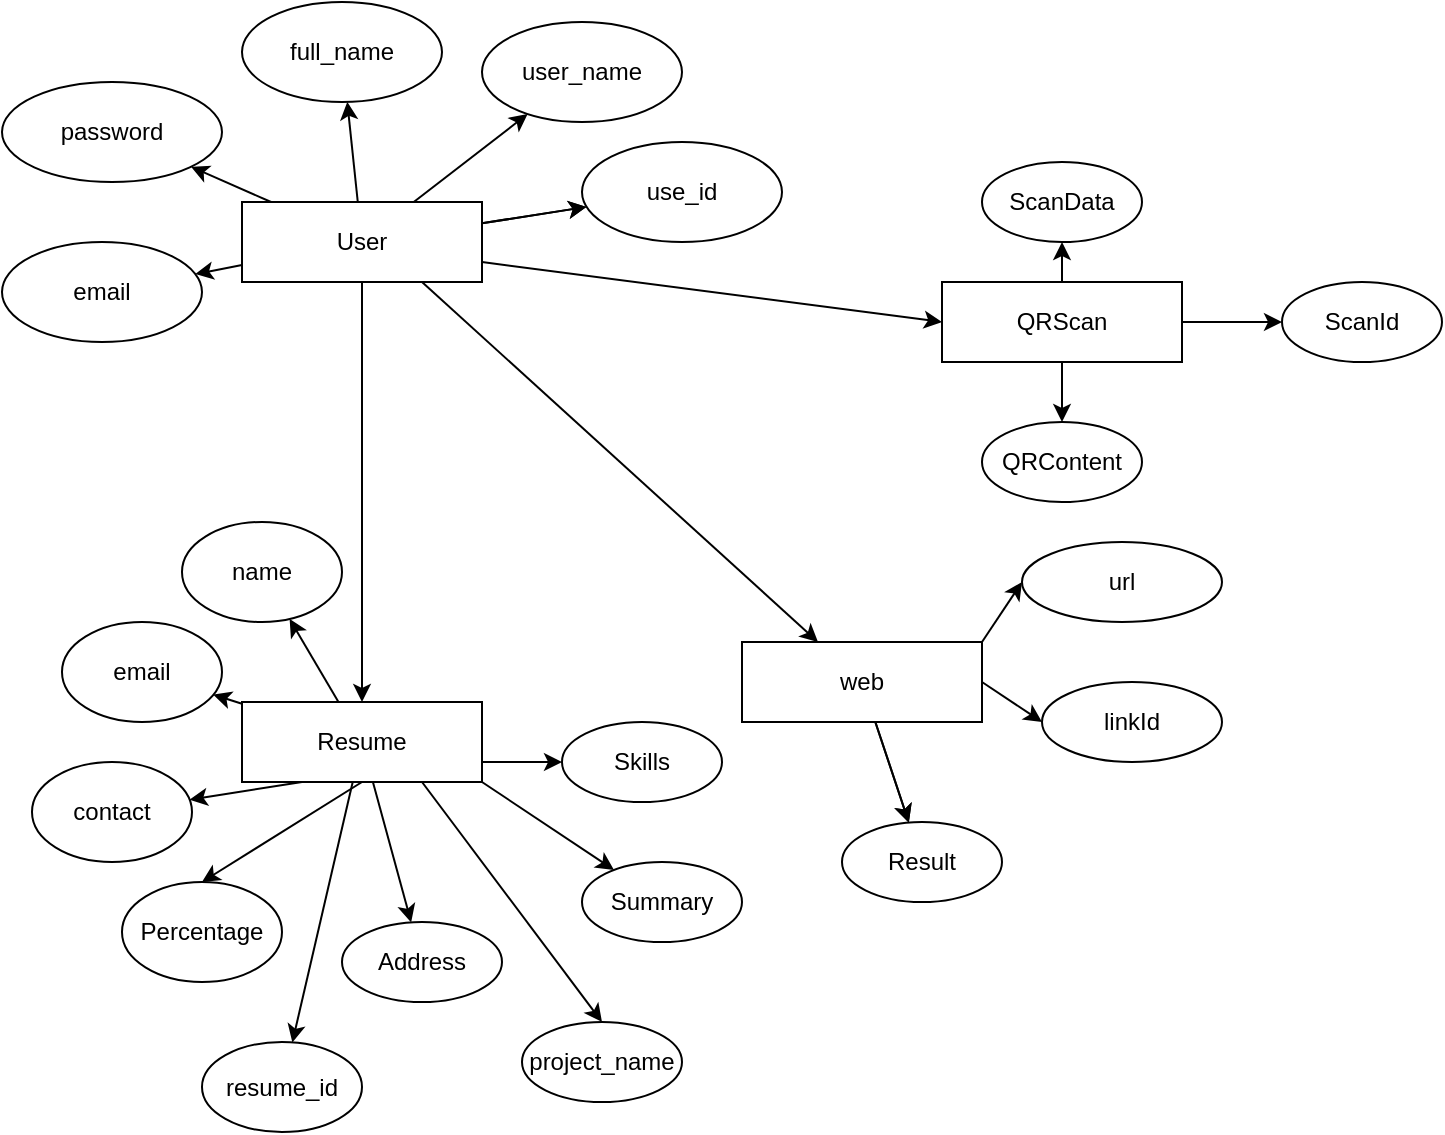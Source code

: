 <mxfile>
    <diagram id="E6tQsdJfWaENFGGeMd6E" name="Page-1">
        <mxGraphModel dx="1309" dy="947" grid="0" gridSize="10" guides="1" tooltips="1" connect="1" arrows="1" fold="1" page="1" pageScale="1" pageWidth="1654" pageHeight="2336" background="#ffffff" math="0" shadow="0">
            <root>
                <mxCell id="0"/>
                <mxCell id="1" parent="0"/>
                <mxCell id="4" value="" style="edgeStyle=none;html=1;strokeColor=#000000;fontColor=#000000;" parent="1" source="2" target="3" edge="1">
                    <mxGeometry relative="1" as="geometry"/>
                </mxCell>
                <mxCell id="6" value="" style="edgeStyle=none;html=1;strokeColor=#000000;fontColor=#000000;" parent="1" source="2" target="5" edge="1">
                    <mxGeometry relative="1" as="geometry"/>
                </mxCell>
                <mxCell id="8" value="" style="edgeStyle=none;html=1;strokeColor=#000000;fontColor=#000000;" parent="1" source="2" target="7" edge="1">
                    <mxGeometry relative="1" as="geometry"/>
                </mxCell>
                <mxCell id="10" value="" style="edgeStyle=none;html=1;strokeColor=#000000;fontColor=#000000;" parent="1" source="2" target="9" edge="1">
                    <mxGeometry relative="1" as="geometry"/>
                </mxCell>
                <mxCell id="12" value="" style="edgeStyle=none;html=1;strokeColor=#000000;fontColor=#000000;" parent="1" source="2" target="11" edge="1">
                    <mxGeometry relative="1" as="geometry"/>
                </mxCell>
                <mxCell id="14" value="" style="edgeStyle=none;html=1;entryX=0.5;entryY=0;entryDx=0;entryDy=0;strokeColor=#000000;fontColor=#000000;" parent="1" source="2" target="19" edge="1">
                    <mxGeometry relative="1" as="geometry">
                        <mxPoint x="190" y="220" as="targetPoint"/>
                    </mxGeometry>
                </mxCell>
                <mxCell id="92" style="edgeStyle=none;html=1;exitX=0.75;exitY=1;exitDx=0;exitDy=0;strokeColor=#000000;fontColor=#000000;" edge="1" parent="1" source="2" target="33">
                    <mxGeometry relative="1" as="geometry"/>
                </mxCell>
                <mxCell id="93" value="" style="edgeStyle=none;html=1;strokeColor=#000000;fontColor=#000000;" edge="1" parent="1" source="2" target="11">
                    <mxGeometry relative="1" as="geometry"/>
                </mxCell>
                <mxCell id="95" style="edgeStyle=none;html=1;exitX=1;exitY=0.75;exitDx=0;exitDy=0;entryX=0;entryY=0.5;entryDx=0;entryDy=0;strokeColor=#000000;fontColor=#000000;" edge="1" parent="1" source="2" target="94">
                    <mxGeometry relative="1" as="geometry"/>
                </mxCell>
                <mxCell id="2" value="User" style="rounded=0;whiteSpace=wrap;html=1;strokeColor=#000000;fontColor=#000000;fillColor=none;" parent="1" vertex="1">
                    <mxGeometry x="130" y="130" width="120" height="40" as="geometry"/>
                </mxCell>
                <mxCell id="3" value="full_name" style="ellipse;whiteSpace=wrap;html=1;rounded=0;strokeColor=#000000;fontColor=#000000;fillColor=none;" parent="1" vertex="1">
                    <mxGeometry x="130" y="30" width="100" height="50" as="geometry"/>
                </mxCell>
                <mxCell id="5" value="user_name" style="ellipse;whiteSpace=wrap;html=1;rounded=0;strokeColor=#000000;fontColor=#000000;fillColor=none;" parent="1" vertex="1">
                    <mxGeometry x="250" y="40" width="100" height="50" as="geometry"/>
                </mxCell>
                <mxCell id="7" value="email" style="ellipse;whiteSpace=wrap;html=1;rounded=0;strokeColor=#000000;fontColor=#000000;fillColor=none;" parent="1" vertex="1">
                    <mxGeometry x="10" y="150" width="100" height="50" as="geometry"/>
                </mxCell>
                <mxCell id="9" value="password" style="ellipse;whiteSpace=wrap;html=1;rounded=0;strokeColor=#000000;fontColor=#000000;fillColor=none;" parent="1" vertex="1">
                    <mxGeometry x="10" y="70" width="110" height="50" as="geometry"/>
                </mxCell>
                <mxCell id="11" value="use_id" style="ellipse;whiteSpace=wrap;html=1;rounded=0;strokeColor=#000000;fontColor=#000000;fillColor=none;" parent="1" vertex="1">
                    <mxGeometry x="300" y="100" width="100" height="50" as="geometry"/>
                </mxCell>
                <mxCell id="22" value="" style="edgeStyle=none;html=1;strokeColor=#000000;fontColor=#000000;" parent="1" source="19" target="21" edge="1">
                    <mxGeometry relative="1" as="geometry"/>
                </mxCell>
                <mxCell id="24" value="" style="edgeStyle=none;html=1;strokeColor=#000000;fontColor=#000000;" parent="1" source="19" target="23" edge="1">
                    <mxGeometry relative="1" as="geometry"/>
                </mxCell>
                <mxCell id="27" style="edgeStyle=none;html=1;exitX=0.25;exitY=1;exitDx=0;exitDy=0;strokeColor=#000000;fontColor=#000000;" parent="1" source="19" target="25" edge="1">
                    <mxGeometry relative="1" as="geometry"/>
                </mxCell>
                <mxCell id="28" style="edgeStyle=none;html=1;exitX=0.5;exitY=1;exitDx=0;exitDy=0;entryX=0.5;entryY=0;entryDx=0;entryDy=0;strokeColor=#000000;fontColor=#000000;" parent="1" source="19" target="26" edge="1">
                    <mxGeometry relative="1" as="geometry"/>
                </mxCell>
                <mxCell id="82" value="" style="edgeStyle=none;html=1;strokeColor=#000000;fontColor=#000000;" edge="1" parent="1" source="19" target="81">
                    <mxGeometry relative="1" as="geometry"/>
                </mxCell>
                <mxCell id="84" value="" style="edgeStyle=none;html=1;strokeColor=#000000;fontColor=#000000;" edge="1" parent="1" source="19" target="83">
                    <mxGeometry relative="1" as="geometry"/>
                </mxCell>
                <mxCell id="87" style="edgeStyle=none;html=1;exitX=0.75;exitY=1;exitDx=0;exitDy=0;entryX=0.5;entryY=0;entryDx=0;entryDy=0;strokeColor=#000000;fontColor=#000000;" edge="1" parent="1" source="19" target="86">
                    <mxGeometry relative="1" as="geometry"/>
                </mxCell>
                <mxCell id="89" value="" style="edgeStyle=none;html=1;exitX=1;exitY=1;exitDx=0;exitDy=0;strokeColor=#000000;fontColor=#000000;" edge="1" parent="1" source="19" target="88">
                    <mxGeometry relative="1" as="geometry"/>
                </mxCell>
                <mxCell id="91" style="edgeStyle=none;html=1;exitX=1;exitY=0.75;exitDx=0;exitDy=0;entryX=0;entryY=0.5;entryDx=0;entryDy=0;strokeColor=#000000;fontColor=#000000;" edge="1" parent="1" source="19" target="90">
                    <mxGeometry relative="1" as="geometry"/>
                </mxCell>
                <mxCell id="19" value="Resume" style="whiteSpace=wrap;html=1;rounded=0;strokeColor=#000000;fontColor=#000000;fillColor=none;" parent="1" vertex="1">
                    <mxGeometry x="130" y="380" width="120" height="40" as="geometry"/>
                </mxCell>
                <mxCell id="21" value="name" style="ellipse;whiteSpace=wrap;html=1;rounded=0;strokeColor=#000000;fontColor=#000000;fillColor=none;" parent="1" vertex="1">
                    <mxGeometry x="100" y="290" width="80" height="50" as="geometry"/>
                </mxCell>
                <mxCell id="23" value="email" style="ellipse;whiteSpace=wrap;html=1;rounded=0;strokeColor=#000000;fontColor=#000000;fillColor=none;" parent="1" vertex="1">
                    <mxGeometry x="40" y="340" width="80" height="50" as="geometry"/>
                </mxCell>
                <mxCell id="25" value="contact" style="ellipse;whiteSpace=wrap;html=1;rounded=0;strokeColor=#000000;fontColor=#000000;fillColor=none;" parent="1" vertex="1">
                    <mxGeometry x="25" y="410" width="80" height="50" as="geometry"/>
                </mxCell>
                <mxCell id="26" value="Percentage" style="ellipse;whiteSpace=wrap;html=1;rounded=0;strokeColor=#000000;fontColor=#000000;fillColor=none;" parent="1" vertex="1">
                    <mxGeometry x="70" y="470" width="80" height="50" as="geometry"/>
                </mxCell>
                <mxCell id="37" style="edgeStyle=none;html=1;exitX=1;exitY=0;exitDx=0;exitDy=0;entryX=0;entryY=0.5;entryDx=0;entryDy=0;strokeColor=#000000;fontColor=#000000;" parent="1" source="33" target="36" edge="1">
                    <mxGeometry relative="1" as="geometry"/>
                </mxCell>
                <mxCell id="39" value="" style="edgeStyle=none;html=1;strokeColor=#000000;fontColor=#000000;" parent="1" source="33" target="38" edge="1">
                    <mxGeometry relative="1" as="geometry"/>
                </mxCell>
                <mxCell id="42" value="" style="edgeStyle=none;html=1;strokeColor=#000000;fontColor=#000000;" parent="1" source="33" target="38" edge="1">
                    <mxGeometry relative="1" as="geometry"/>
                </mxCell>
                <mxCell id="44" style="edgeStyle=none;html=1;exitX=1;exitY=0.5;exitDx=0;exitDy=0;entryX=0;entryY=0.5;entryDx=0;entryDy=0;strokeColor=#000000;fontColor=#000000;" parent="1" source="33" target="43" edge="1">
                    <mxGeometry relative="1" as="geometry"/>
                </mxCell>
                <mxCell id="33" value="web" style="whiteSpace=wrap;html=1;rounded=0;strokeColor=#000000;fontColor=#000000;fillColor=none;" parent="1" vertex="1">
                    <mxGeometry x="380" y="350" width="120" height="40" as="geometry"/>
                </mxCell>
                <mxCell id="36" value="url" style="ellipse;whiteSpace=wrap;html=1;rounded=0;strokeColor=#000000;fontColor=#000000;fillColor=none;" parent="1" vertex="1">
                    <mxGeometry x="520" y="300" width="100" height="40" as="geometry"/>
                </mxCell>
                <mxCell id="38" value="Result" style="ellipse;whiteSpace=wrap;html=1;rounded=0;strokeColor=#000000;fontColor=#000000;fillColor=none;" parent="1" vertex="1">
                    <mxGeometry x="430" y="440" width="80" height="40" as="geometry"/>
                </mxCell>
                <mxCell id="43" value="linkId" style="ellipse;whiteSpace=wrap;html=1;rounded=0;strokeColor=#000000;fontColor=#000000;fillColor=none;" parent="1" vertex="1">
                    <mxGeometry x="530" y="370" width="90" height="40" as="geometry"/>
                </mxCell>
                <mxCell id="81" value="resume_id" style="ellipse;whiteSpace=wrap;html=1;rounded=0;strokeColor=#000000;fontColor=#000000;fillColor=none;" vertex="1" parent="1">
                    <mxGeometry x="110" y="550" width="80" height="45" as="geometry"/>
                </mxCell>
                <mxCell id="83" value="Address" style="ellipse;whiteSpace=wrap;html=1;rounded=0;strokeColor=#000000;fontColor=#000000;fillColor=none;" vertex="1" parent="1">
                    <mxGeometry x="180" y="490" width="80" height="40" as="geometry"/>
                </mxCell>
                <mxCell id="86" value="project_name" style="ellipse;whiteSpace=wrap;html=1;rounded=0;strokeColor=#000000;fontColor=#000000;fillColor=none;" vertex="1" parent="1">
                    <mxGeometry x="270" y="540" width="80" height="40" as="geometry"/>
                </mxCell>
                <mxCell id="88" value="Summary" style="ellipse;whiteSpace=wrap;html=1;rounded=0;strokeColor=#000000;fontColor=#000000;fillColor=none;" vertex="1" parent="1">
                    <mxGeometry x="300" y="460" width="80" height="40" as="geometry"/>
                </mxCell>
                <mxCell id="90" value="Skills" style="ellipse;whiteSpace=wrap;html=1;rounded=0;strokeColor=#000000;fontColor=#000000;fillColor=none;" vertex="1" parent="1">
                    <mxGeometry x="290" y="390" width="80" height="40" as="geometry"/>
                </mxCell>
                <mxCell id="97" value="" style="edgeStyle=none;html=1;strokeColor=#000000;fontColor=#000000;" edge="1" parent="1" source="94" target="96">
                    <mxGeometry relative="1" as="geometry"/>
                </mxCell>
                <mxCell id="99" value="" style="edgeStyle=none;html=1;strokeColor=#000000;fontColor=#000000;" edge="1" parent="1" source="94" target="98">
                    <mxGeometry relative="1" as="geometry"/>
                </mxCell>
                <mxCell id="101" value="" style="edgeStyle=none;html=1;strokeColor=#000000;fontColor=#000000;" edge="1" parent="1" source="94" target="100">
                    <mxGeometry relative="1" as="geometry"/>
                </mxCell>
                <mxCell id="94" value="QRScan" style="rounded=0;whiteSpace=wrap;html=1;strokeColor=#000000;fontColor=#000000;fillColor=none;" vertex="1" parent="1">
                    <mxGeometry x="480" y="170" width="120" height="40" as="geometry"/>
                </mxCell>
                <mxCell id="96" value="ScanId" style="ellipse;whiteSpace=wrap;html=1;rounded=0;strokeColor=#000000;fontColor=#000000;fillColor=none;" vertex="1" parent="1">
                    <mxGeometry x="650" y="170" width="80" height="40" as="geometry"/>
                </mxCell>
                <mxCell id="98" value="QRContent" style="ellipse;whiteSpace=wrap;html=1;rounded=0;strokeColor=#000000;fontColor=#000000;fillColor=none;" vertex="1" parent="1">
                    <mxGeometry x="500" y="240" width="80" height="40" as="geometry"/>
                </mxCell>
                <mxCell id="100" value="ScanData" style="ellipse;whiteSpace=wrap;html=1;rounded=0;strokeColor=#000000;fontColor=#000000;fillColor=none;" vertex="1" parent="1">
                    <mxGeometry x="500" y="110" width="80" height="40" as="geometry"/>
                </mxCell>
            </root>
        </mxGraphModel>
    </diagram>
</mxfile>
